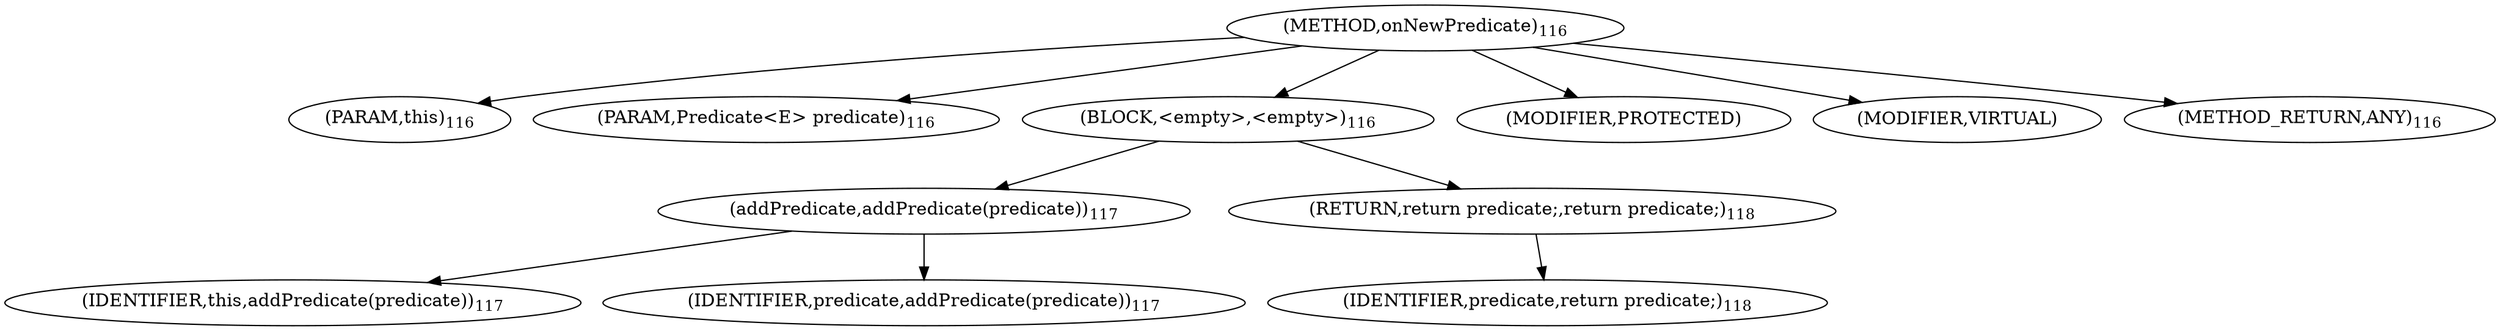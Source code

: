 digraph "onNewPredicate" {  
"222" [label = <(METHOD,onNewPredicate)<SUB>116</SUB>> ]
"19" [label = <(PARAM,this)<SUB>116</SUB>> ]
"223" [label = <(PARAM,Predicate&lt;E&gt; predicate)<SUB>116</SUB>> ]
"224" [label = <(BLOCK,&lt;empty&gt;,&lt;empty&gt;)<SUB>116</SUB>> ]
"225" [label = <(addPredicate,addPredicate(predicate))<SUB>117</SUB>> ]
"18" [label = <(IDENTIFIER,this,addPredicate(predicate))<SUB>117</SUB>> ]
"226" [label = <(IDENTIFIER,predicate,addPredicate(predicate))<SUB>117</SUB>> ]
"227" [label = <(RETURN,return predicate;,return predicate;)<SUB>118</SUB>> ]
"228" [label = <(IDENTIFIER,predicate,return predicate;)<SUB>118</SUB>> ]
"229" [label = <(MODIFIER,PROTECTED)> ]
"230" [label = <(MODIFIER,VIRTUAL)> ]
"231" [label = <(METHOD_RETURN,ANY)<SUB>116</SUB>> ]
  "222" -> "19" 
  "222" -> "223" 
  "222" -> "224" 
  "222" -> "229" 
  "222" -> "230" 
  "222" -> "231" 
  "224" -> "225" 
  "224" -> "227" 
  "225" -> "18" 
  "225" -> "226" 
  "227" -> "228" 
}
